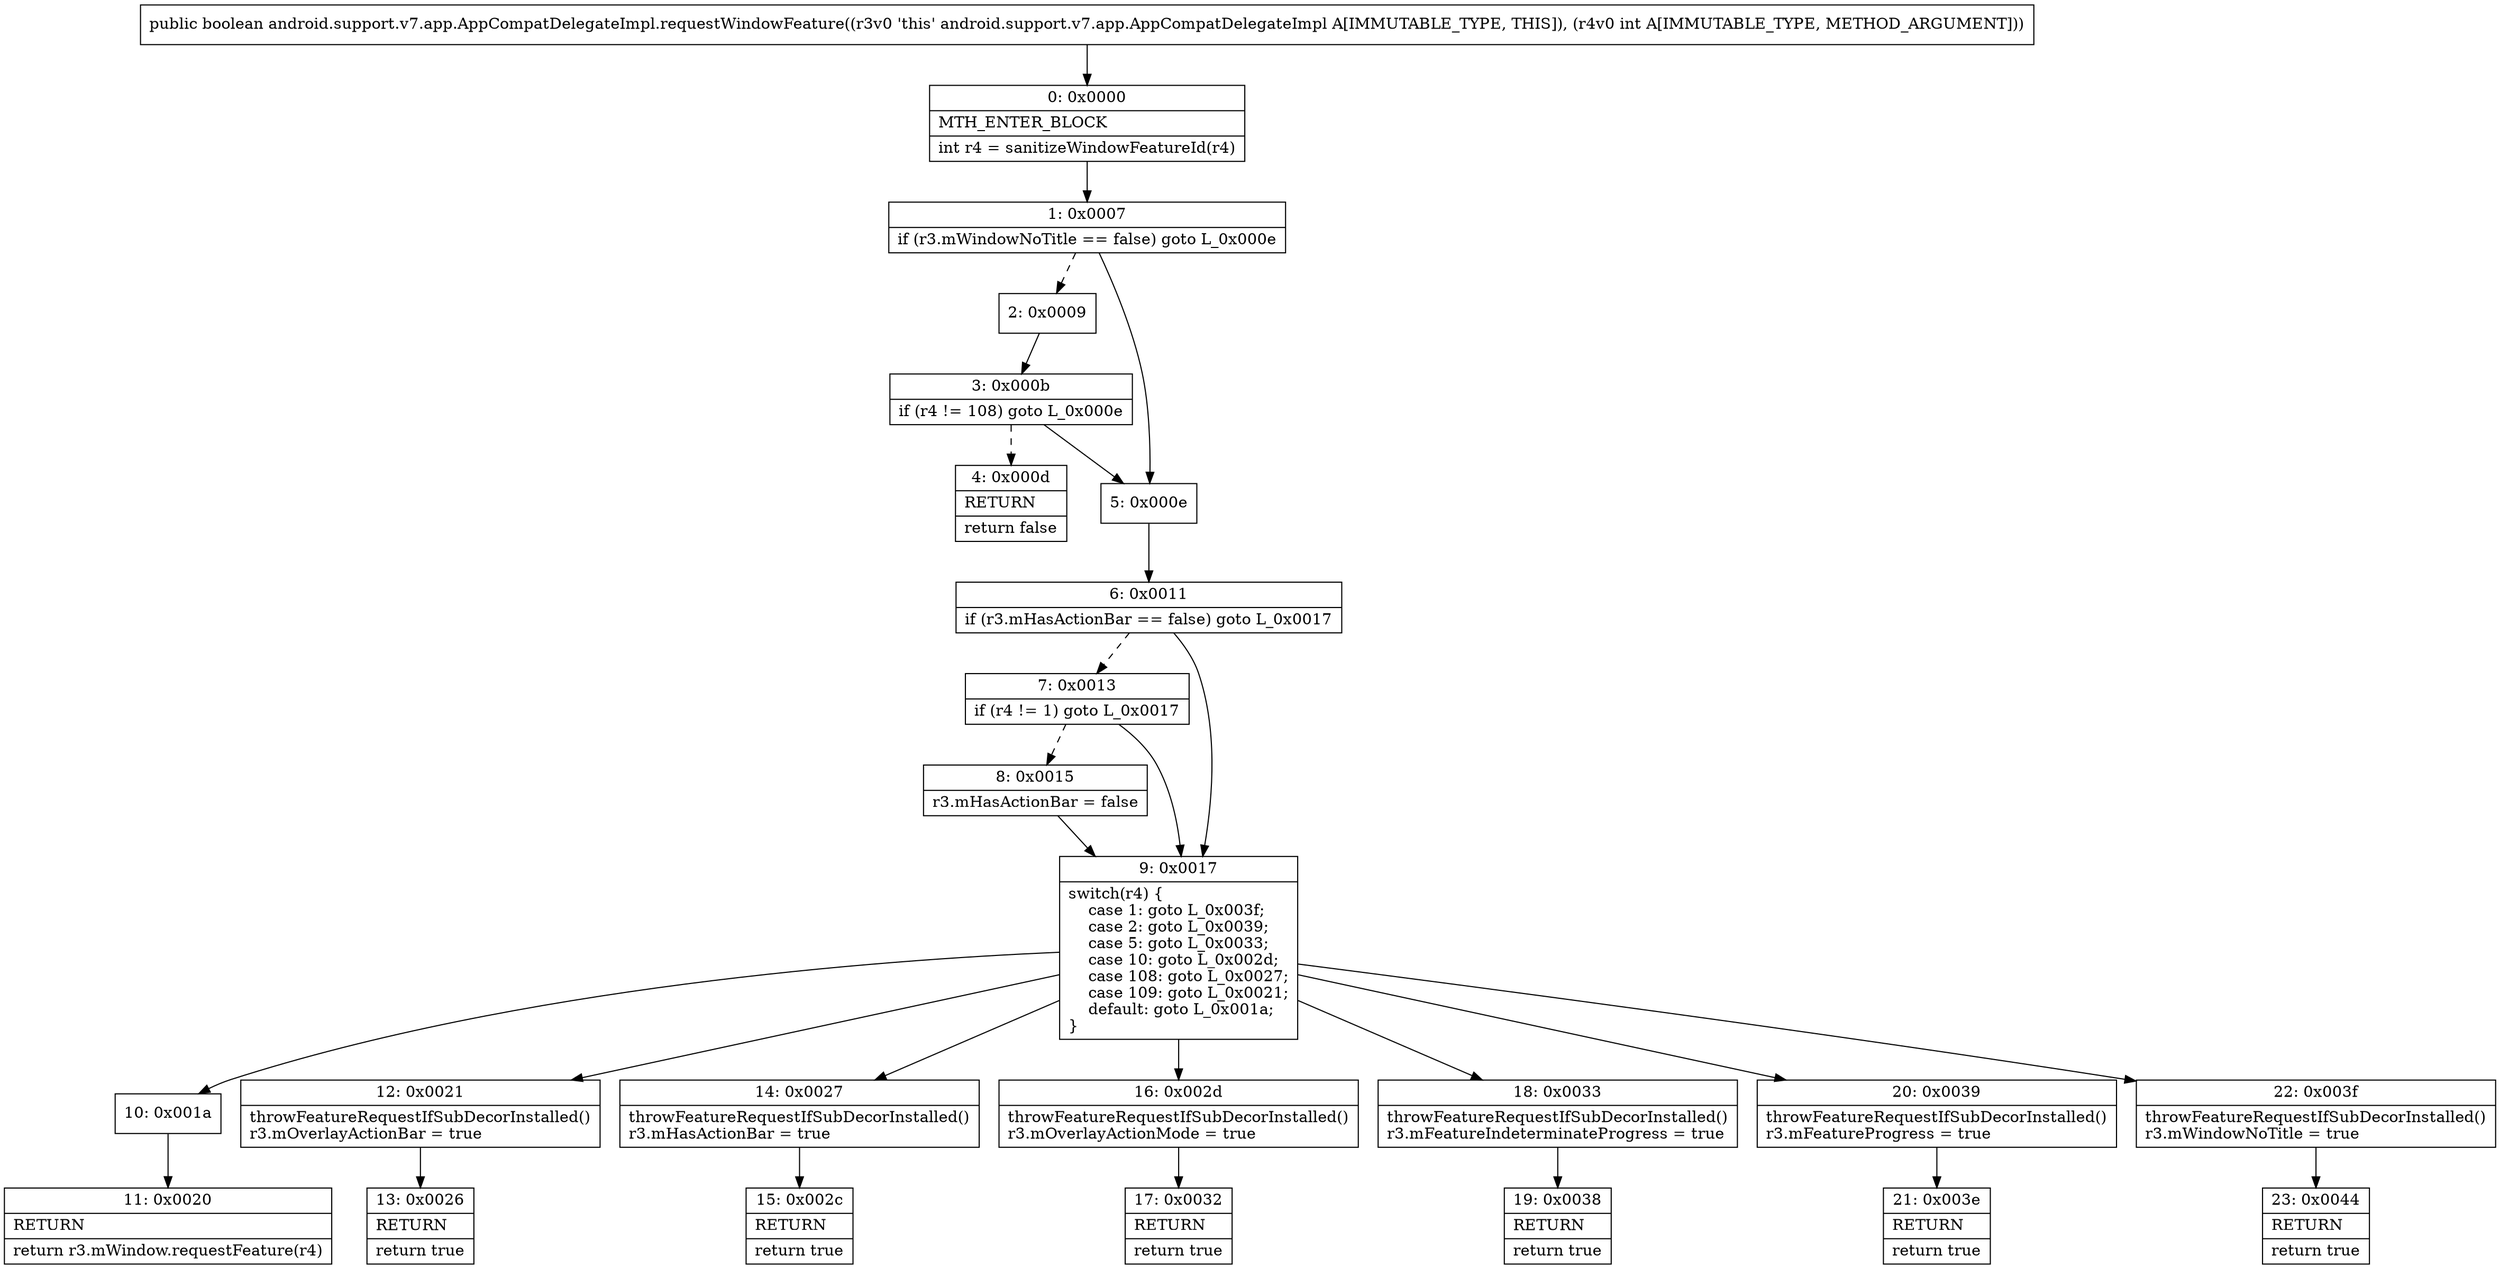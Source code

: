 digraph "CFG forandroid.support.v7.app.AppCompatDelegateImpl.requestWindowFeature(I)Z" {
Node_0 [shape=record,label="{0\:\ 0x0000|MTH_ENTER_BLOCK\l|int r4 = sanitizeWindowFeatureId(r4)\l}"];
Node_1 [shape=record,label="{1\:\ 0x0007|if (r3.mWindowNoTitle == false) goto L_0x000e\l}"];
Node_2 [shape=record,label="{2\:\ 0x0009}"];
Node_3 [shape=record,label="{3\:\ 0x000b|if (r4 != 108) goto L_0x000e\l}"];
Node_4 [shape=record,label="{4\:\ 0x000d|RETURN\l|return false\l}"];
Node_5 [shape=record,label="{5\:\ 0x000e}"];
Node_6 [shape=record,label="{6\:\ 0x0011|if (r3.mHasActionBar == false) goto L_0x0017\l}"];
Node_7 [shape=record,label="{7\:\ 0x0013|if (r4 != 1) goto L_0x0017\l}"];
Node_8 [shape=record,label="{8\:\ 0x0015|r3.mHasActionBar = false\l}"];
Node_9 [shape=record,label="{9\:\ 0x0017|switch(r4) \{\l    case 1: goto L_0x003f;\l    case 2: goto L_0x0039;\l    case 5: goto L_0x0033;\l    case 10: goto L_0x002d;\l    case 108: goto L_0x0027;\l    case 109: goto L_0x0021;\l    default: goto L_0x001a;\l\}\l}"];
Node_10 [shape=record,label="{10\:\ 0x001a}"];
Node_11 [shape=record,label="{11\:\ 0x0020|RETURN\l|return r3.mWindow.requestFeature(r4)\l}"];
Node_12 [shape=record,label="{12\:\ 0x0021|throwFeatureRequestIfSubDecorInstalled()\lr3.mOverlayActionBar = true\l}"];
Node_13 [shape=record,label="{13\:\ 0x0026|RETURN\l|return true\l}"];
Node_14 [shape=record,label="{14\:\ 0x0027|throwFeatureRequestIfSubDecorInstalled()\lr3.mHasActionBar = true\l}"];
Node_15 [shape=record,label="{15\:\ 0x002c|RETURN\l|return true\l}"];
Node_16 [shape=record,label="{16\:\ 0x002d|throwFeatureRequestIfSubDecorInstalled()\lr3.mOverlayActionMode = true\l}"];
Node_17 [shape=record,label="{17\:\ 0x0032|RETURN\l|return true\l}"];
Node_18 [shape=record,label="{18\:\ 0x0033|throwFeatureRequestIfSubDecorInstalled()\lr3.mFeatureIndeterminateProgress = true\l}"];
Node_19 [shape=record,label="{19\:\ 0x0038|RETURN\l|return true\l}"];
Node_20 [shape=record,label="{20\:\ 0x0039|throwFeatureRequestIfSubDecorInstalled()\lr3.mFeatureProgress = true\l}"];
Node_21 [shape=record,label="{21\:\ 0x003e|RETURN\l|return true\l}"];
Node_22 [shape=record,label="{22\:\ 0x003f|throwFeatureRequestIfSubDecorInstalled()\lr3.mWindowNoTitle = true\l}"];
Node_23 [shape=record,label="{23\:\ 0x0044|RETURN\l|return true\l}"];
MethodNode[shape=record,label="{public boolean android.support.v7.app.AppCompatDelegateImpl.requestWindowFeature((r3v0 'this' android.support.v7.app.AppCompatDelegateImpl A[IMMUTABLE_TYPE, THIS]), (r4v0 int A[IMMUTABLE_TYPE, METHOD_ARGUMENT])) }"];
MethodNode -> Node_0;
Node_0 -> Node_1;
Node_1 -> Node_2[style=dashed];
Node_1 -> Node_5;
Node_2 -> Node_3;
Node_3 -> Node_4[style=dashed];
Node_3 -> Node_5;
Node_5 -> Node_6;
Node_6 -> Node_7[style=dashed];
Node_6 -> Node_9;
Node_7 -> Node_8[style=dashed];
Node_7 -> Node_9;
Node_8 -> Node_9;
Node_9 -> Node_10;
Node_9 -> Node_12;
Node_9 -> Node_14;
Node_9 -> Node_16;
Node_9 -> Node_18;
Node_9 -> Node_20;
Node_9 -> Node_22;
Node_10 -> Node_11;
Node_12 -> Node_13;
Node_14 -> Node_15;
Node_16 -> Node_17;
Node_18 -> Node_19;
Node_20 -> Node_21;
Node_22 -> Node_23;
}

